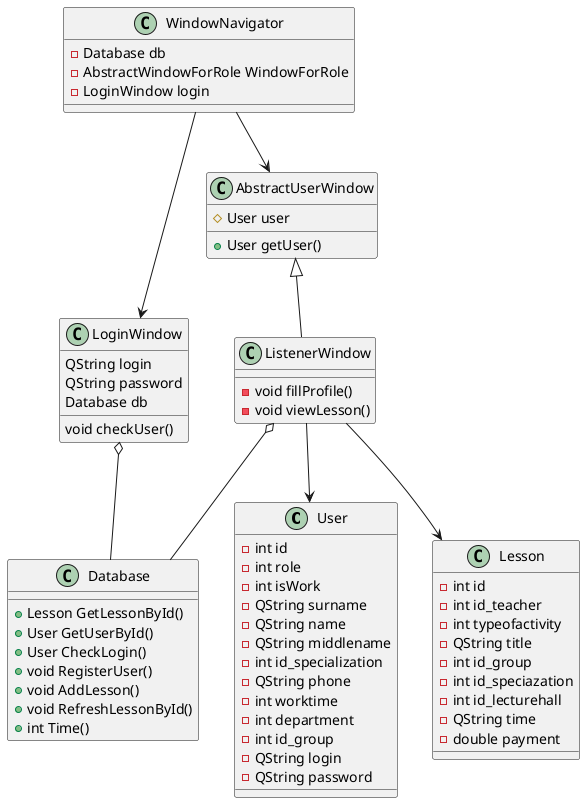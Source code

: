 @startuml Listener.wsd

class User{
    -int id
    -int role
    -int isWork
    -QString surname
    -QString name
    -QString middlename
    -int id_specialization
    -QString phone
    -int worktime
    -int department
    -int id_group
    -QString login
    -QString password
}

class Lesson{
    -int id
    -int id_teacher
    -int typeofactivity
    -QString title
    -int id_group
    -int id_speciazation
    -int id_lecturehall
    -QString time
    -double payment
}

class  LoginWindow{
   QString login
   QString password
   Database db
   void checkUser()
}

class AbstractUserWindow{
    +User getUser()
    #User user
}

class WindowNavigator{
    -Database db
    -AbstractWindowForRole WindowForRole
    -LoginWindow login
}

class Database {
    +Lesson GetLessonById()
    +User GetUserById()
    +User CheckLogin()
    +void RegisterUser()
    +void AddLesson()
    +void RefreshLessonById()
    +int Time()
}

Class ListenerWindow{
    -void fillProfile()
    -void viewLesson()

}

AbstractUserWindow <|-- ListenerWindow
ListenerWindow o-- Database
WindowNavigator --> AbstractUserWindow
WindowNavigator --> LoginWindow
ListenerWindow --> Lesson
ListenerWindow --> User
LoginWindow o-- Database

@enduml